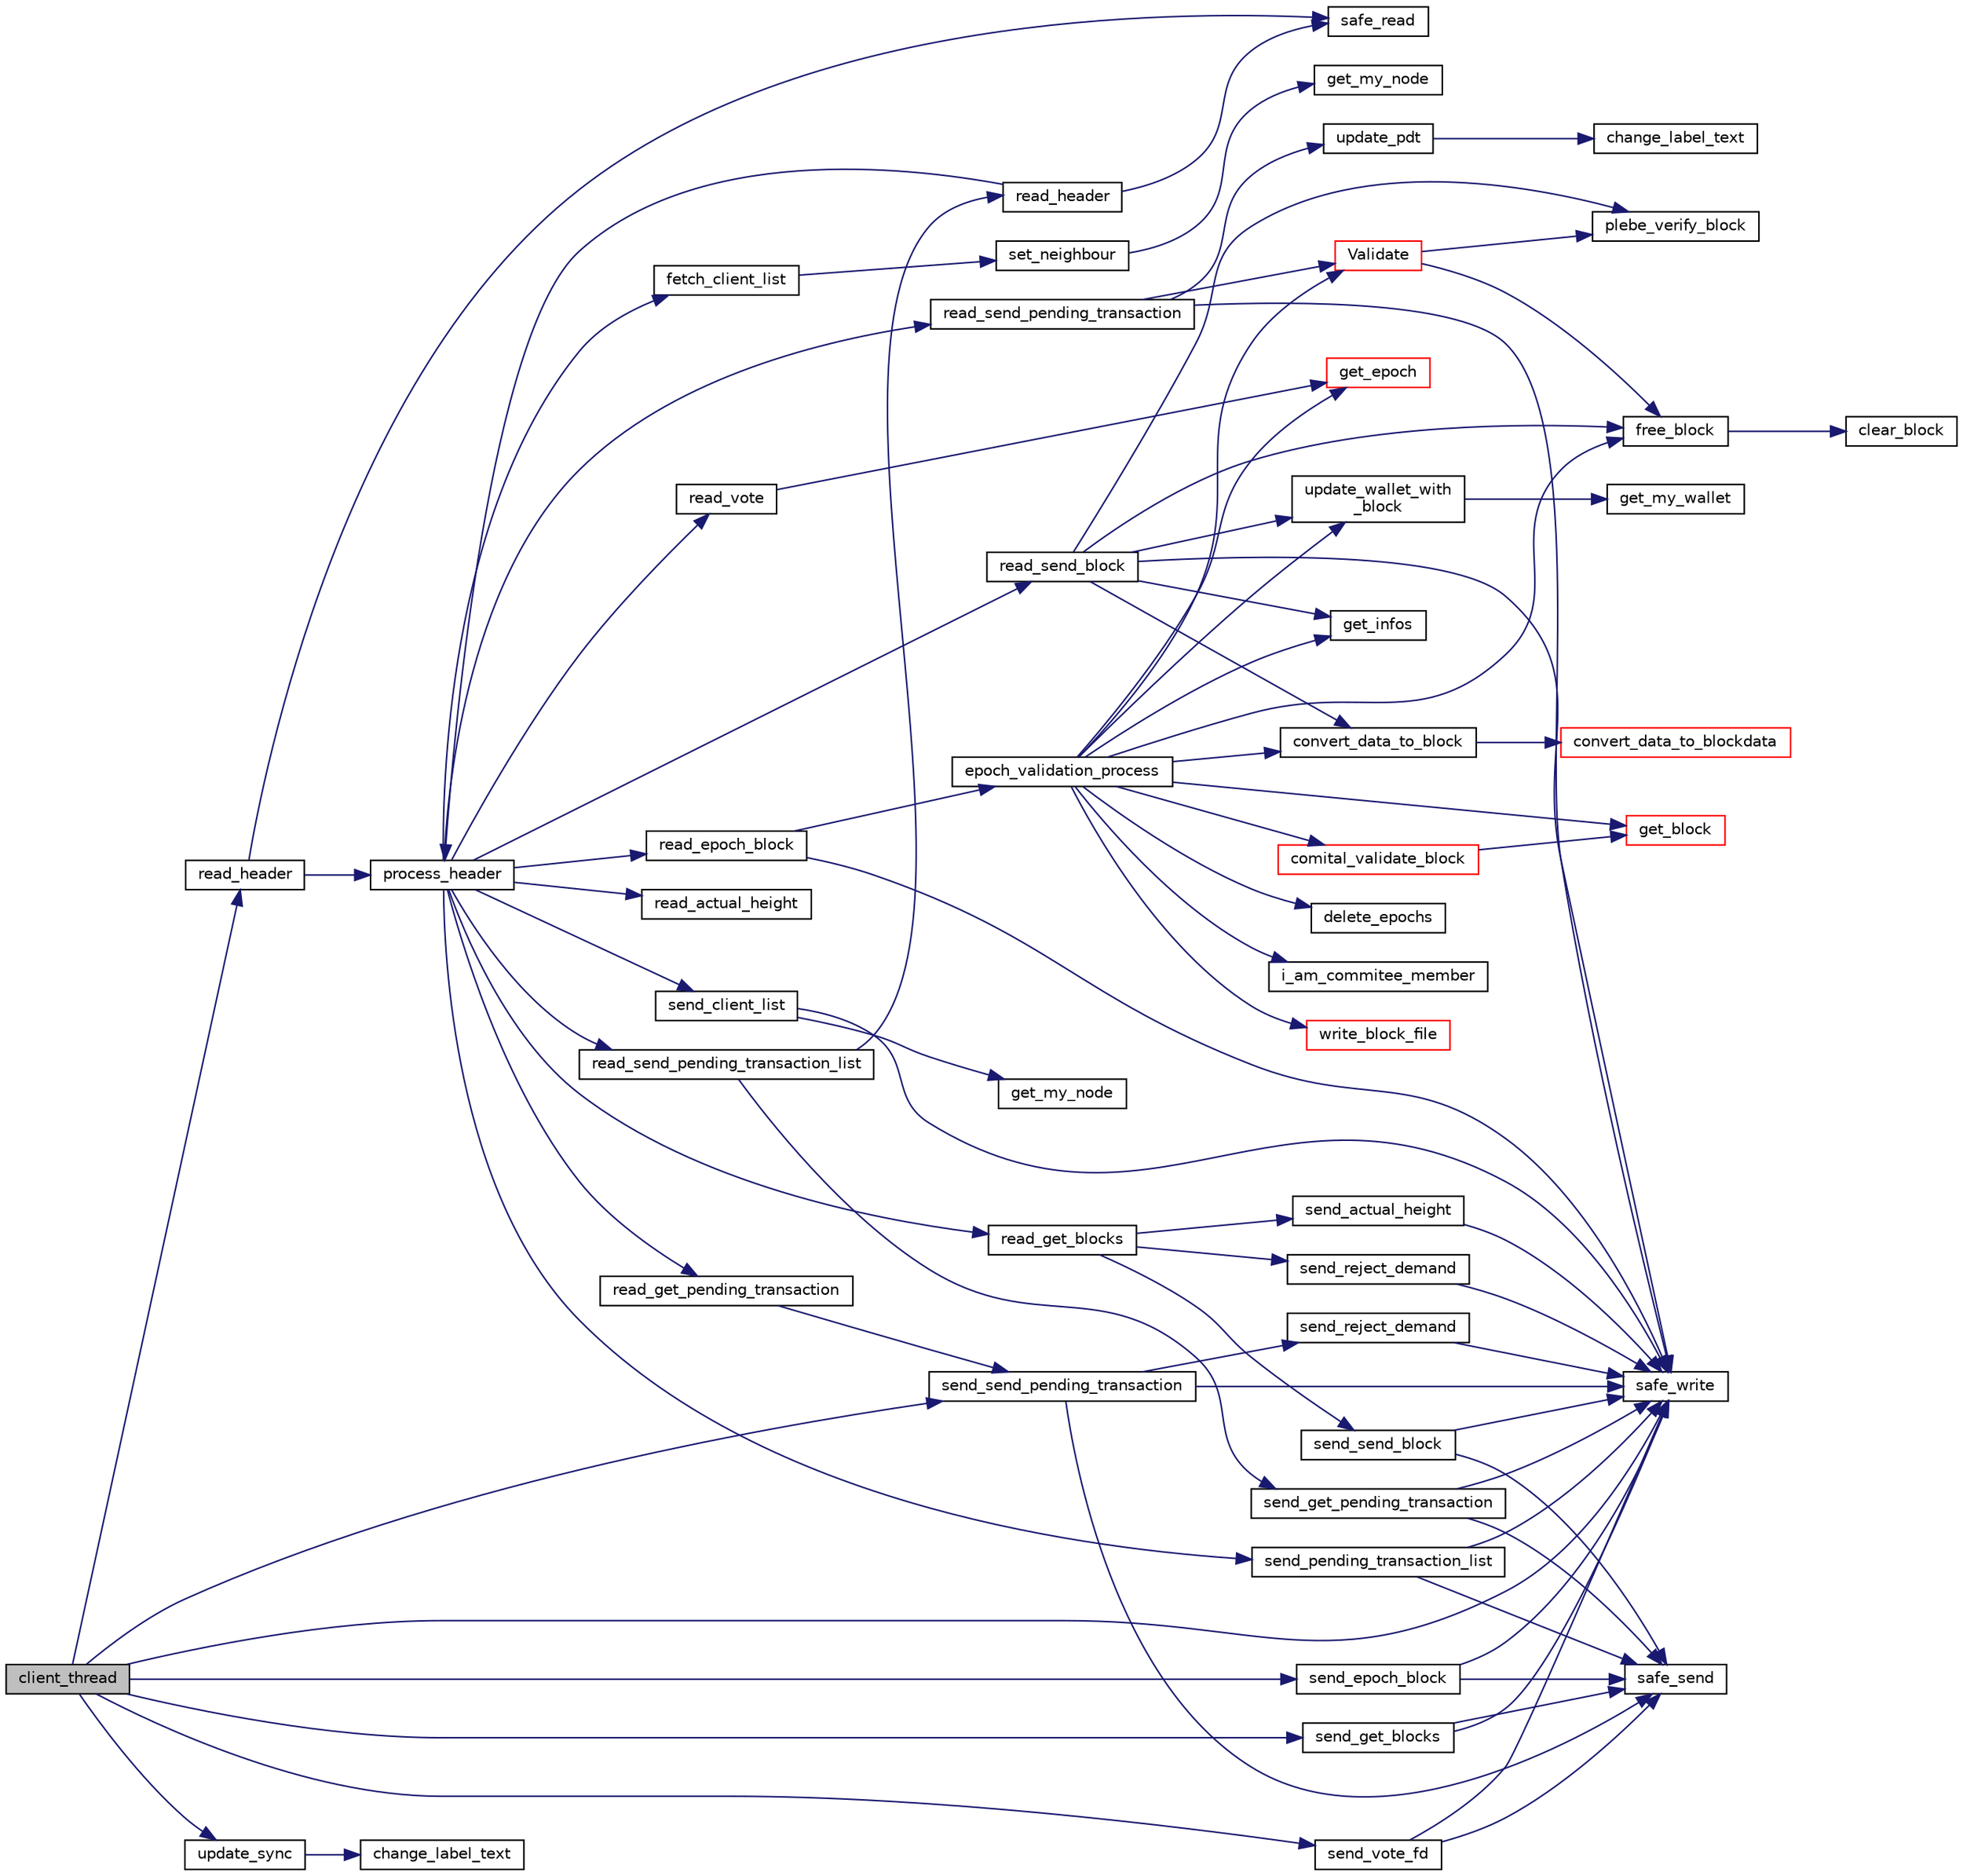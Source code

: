 digraph "client_thread"
{
 // LATEX_PDF_SIZE
  edge [fontname="Helvetica",fontsize="10",labelfontname="Helvetica",labelfontsize="10"];
  node [fontname="Helvetica",fontsize="10",shape=record];
  rankdir="LR";
  Node1 [label="client_thread",height=0.2,width=0.4,color="black", fillcolor="grey75", style="filled", fontcolor="black",tooltip=" "];
  Node1 -> Node2 [color="midnightblue",fontsize="10",style="solid",fontname="Helvetica"];
  Node2 [label="read_header",height=0.2,width=0.4,color="black", fillcolor="white", style="filled",URL="$get__data_8h.html#a1f63104d8a019196f59d848bacafcaf0",tooltip="Waits a header in 'sockfd', reads it and processes it."];
  Node2 -> Node3 [color="midnightblue",fontsize="10",style="solid",fontname="Helvetica"];
  Node3 [label="process_header",height=0.2,width=0.4,color="black", fillcolor="white", style="filled",URL="$get__data_8c.html#acf73eaf498a41a592973793346c358d7",tooltip=" "];
  Node3 -> Node4 [color="midnightblue",fontsize="10",style="solid",fontname="Helvetica"];
  Node4 [label="fetch_client_list",height=0.2,width=0.4,color="black", fillcolor="white", style="filled",URL="$get__data_8c.html#af1d5dee6718cc61cfb57a036be81dc14",tooltip="Merges my neighbours list with the one sent by 'neighbour_id'."];
  Node4 -> Node5 [color="midnightblue",fontsize="10",style="solid",fontname="Helvetica"];
  Node5 [label="set_neighbour",height=0.2,width=0.4,color="black", fillcolor="white", style="filled",URL="$network_2client_8h.html#a65f3df28a906d619b5f408a26aec7649",tooltip="Sets a neighbour in the client.neightbours section."];
  Node5 -> Node6 [color="midnightblue",fontsize="10",style="solid",fontname="Helvetica"];
  Node6 [label="get_my_node",height=0.2,width=0.4,color="black", fillcolor="white", style="filled",URL="$core_2network_2client_8c.html#a745cc052bf8990bd3189b857a1d29f40",tooltip="Get the my node object."];
  Node3 -> Node7 [color="midnightblue",fontsize="10",style="solid",fontname="Helvetica"];
  Node7 [label="read_actual_height",height=0.2,width=0.4,color="black", fillcolor="white", style="filled",URL="$get__data_8c.html#a3154f22c1670ffd8b602106da7292aa1",tooltip=" "];
  Node3 -> Node8 [color="midnightblue",fontsize="10",style="solid",fontname="Helvetica"];
  Node8 [label="read_epoch_block",height=0.2,width=0.4,color="black", fillcolor="white", style="filled",URL="$get__data_8c.html#a8989114706afc158ef465a1cba2de0dc",tooltip=" "];
  Node8 -> Node9 [color="midnightblue",fontsize="10",style="solid",fontname="Helvetica"];
  Node9 [label="epoch_validation_process",height=0.2,width=0.4,color="black", fillcolor="white", style="filled",URL="$get__data_8c.html#aa5eb9e1d62d1366fdebe19a5819d1bde",tooltip=" "];
  Node9 -> Node10 [color="midnightblue",fontsize="10",style="solid",fontname="Helvetica"];
  Node10 [label="comital_validate_block",height=0.2,width=0.4,color="red", fillcolor="white", style="filled",URL="$validation__engine_8h.html#a8a7c063b5d2f1c5e3e0527a5b133e6a2",tooltip=" "];
  Node10 -> Node11 [color="midnightblue",fontsize="10",style="solid",fontname="Helvetica"];
  Node11 [label="get_block",height=0.2,width=0.4,color="red", fillcolor="white", style="filled",URL="$block_8h.html#a32140266e4b385f64860944a5edd0153",tooltip="Get a block object."];
  Node9 -> Node22 [color="midnightblue",fontsize="10",style="solid",fontname="Helvetica"];
  Node22 [label="convert_data_to_block",height=0.2,width=0.4,color="black", fillcolor="white", style="filled",URL="$block_8h.html#ada1355f8610cc450d7c8f662dc6a7aef",tooltip=" "];
  Node22 -> Node13 [color="midnightblue",fontsize="10",style="solid",fontname="Helvetica"];
  Node13 [label="convert_data_to_blockdata",height=0.2,width=0.4,color="red", fillcolor="white", style="filled",URL="$block_8c.html#afcda50ce8deb3b381aeb5b88689f919f",tooltip=" "];
  Node9 -> Node23 [color="midnightblue",fontsize="10",style="solid",fontname="Helvetica"];
  Node23 [label="delete_epochs",height=0.2,width=0.4,color="black", fillcolor="white", style="filled",URL="$block_8h.html#a26d68c21f6e7bedeb73586554f4a9526",tooltip=" "];
  Node9 -> Node24 [color="midnightblue",fontsize="10",style="solid",fontname="Helvetica"];
  Node24 [label="free_block",height=0.2,width=0.4,color="black", fillcolor="white", style="filled",URL="$block_8h.html#a3eb417f7cce88e8ec69d6974cd25e49f",tooltip="Free a block struct."];
  Node24 -> Node25 [color="midnightblue",fontsize="10",style="solid",fontname="Helvetica"];
  Node25 [label="clear_block",height=0.2,width=0.4,color="black", fillcolor="white", style="filled",URL="$block_8c.html#a3beaf10afd57aec50225774ba2a21680",tooltip=" "];
  Node9 -> Node11 [color="midnightblue",fontsize="10",style="solid",fontname="Helvetica"];
  Node9 -> Node26 [color="midnightblue",fontsize="10",style="solid",fontname="Helvetica"];
  Node26 [label="get_epoch",height=0.2,width=0.4,color="red", fillcolor="white", style="filled",URL="$block_8h.html#ae323b374e9ca8c490d4f0b8ff04df0ba",tooltip=" "];
  Node9 -> Node27 [color="midnightblue",fontsize="10",style="solid",fontname="Helvetica"];
  Node27 [label="get_infos",height=0.2,width=0.4,color="black", fillcolor="white", style="filled",URL="$client_8h.html#a480459f3451fa57a66df548ca0b408e3",tooltip=" "];
  Node9 -> Node28 [color="midnightblue",fontsize="10",style="solid",fontname="Helvetica"];
  Node28 [label="i_am_commitee_member",height=0.2,width=0.4,color="black", fillcolor="white", style="filled",URL="$validators_8h.html#a45a8d2bd3e658918109e66d96c9055c4",tooltip="Check if the current user is a member of the next comitee."];
  Node9 -> Node29 [color="midnightblue",fontsize="10",style="solid",fontname="Helvetica"];
  Node29 [label="update_wallet_with\l_block",height=0.2,width=0.4,color="black", fillcolor="white", style="filled",URL="$block_8h.html#aa460be06109601a5626d1acb251e1602",tooltip=" "];
  Node29 -> Node20 [color="midnightblue",fontsize="10",style="solid",fontname="Helvetica"];
  Node20 [label="get_my_wallet",height=0.2,width=0.4,color="black", fillcolor="white", style="filled",URL="$wallet_8h.html#a993fb7ec0c86c7a2d8ff68363e9f5304",tooltip="Get my wallet object."];
  Node9 -> Node30 [color="midnightblue",fontsize="10",style="solid",fontname="Helvetica"];
  Node30 [label="Validate",height=0.2,width=0.4,color="red", fillcolor="white", style="filled",URL="$client_8h.html#a6a17e4539f5b0c67dbd36bae0c2c0c8a",tooltip=" "];
  Node30 -> Node24 [color="midnightblue",fontsize="10",style="solid",fontname="Helvetica"];
  Node30 -> Node52 [color="midnightblue",fontsize="10",style="solid",fontname="Helvetica"];
  Node52 [label="plebe_verify_block",height=0.2,width=0.4,color="black", fillcolor="white", style="filled",URL="$validation__engine_8h.html#aa566a0b7eb319d2489b8ac68c6e76824",tooltip=" "];
  Node9 -> Node47 [color="midnightblue",fontsize="10",style="solid",fontname="Helvetica"];
  Node47 [label="write_block_file",height=0.2,width=0.4,color="red", fillcolor="white", style="filled",URL="$block_8h.html#a31943025b7c5be568f87a90fcdcaf8c2",tooltip="Writes a block struct in a file."];
  Node8 -> Node54 [color="midnightblue",fontsize="10",style="solid",fontname="Helvetica"];
  Node54 [label="safe_write",height=0.2,width=0.4,color="black", fillcolor="white", style="filled",URL="$safe_8h.html#a405edff38f586c79822927a3b981e504",tooltip="Writes safely to a file descriptor."];
  Node3 -> Node55 [color="midnightblue",fontsize="10",style="solid",fontname="Helvetica"];
  Node55 [label="read_get_blocks",height=0.2,width=0.4,color="black", fillcolor="white", style="filled",URL="$get__data_8c.html#a631322afdbd098ac36cc0606bb6d0859",tooltip=" "];
  Node55 -> Node56 [color="midnightblue",fontsize="10",style="solid",fontname="Helvetica"];
  Node56 [label="send_actual_height",height=0.2,width=0.4,color="black", fillcolor="white", style="filled",URL="$send__data_8h.html#adb40f883657d52ed3ba313b116cab145",tooltip=" "];
  Node56 -> Node54 [color="midnightblue",fontsize="10",style="solid",fontname="Helvetica"];
  Node55 -> Node57 [color="midnightblue",fontsize="10",style="solid",fontname="Helvetica"];
  Node57 [label="send_reject_demand",height=0.2,width=0.4,color="black", fillcolor="white", style="filled",URL="$send__data_8h.html#aa8859ad379bea05c4aa49401434f643b",tooltip=" "];
  Node57 -> Node54 [color="midnightblue",fontsize="10",style="solid",fontname="Helvetica"];
  Node55 -> Node58 [color="midnightblue",fontsize="10",style="solid",fontname="Helvetica"];
  Node58 [label="send_send_block",height=0.2,width=0.4,color="black", fillcolor="white", style="filled",URL="$send__data_8h.html#a531773aa2b9ab63b3bec76fd51600ae8",tooltip=" "];
  Node58 -> Node59 [color="midnightblue",fontsize="10",style="solid",fontname="Helvetica"];
  Node59 [label="safe_send",height=0.2,width=0.4,color="black", fillcolor="white", style="filled",URL="$safe_8h.html#aeb28bdb1609a5e208b7840b471413e81",tooltip="Send safely to a file descriptor."];
  Node58 -> Node54 [color="midnightblue",fontsize="10",style="solid",fontname="Helvetica"];
  Node3 -> Node60 [color="midnightblue",fontsize="10",style="solid",fontname="Helvetica"];
  Node60 [label="read_get_pending_transaction",height=0.2,width=0.4,color="black", fillcolor="white", style="filled",URL="$get__data_8c.html#a9b04d0ec3f9553f80d32214a0f3722a0",tooltip=" "];
  Node60 -> Node61 [color="midnightblue",fontsize="10",style="solid",fontname="Helvetica"];
  Node61 [label="send_send_pending_transaction",height=0.2,width=0.4,color="black", fillcolor="white", style="filled",URL="$send__data_8h.html#a44568bf063db6d1080211c0b9600f96f",tooltip=" "];
  Node61 -> Node59 [color="midnightblue",fontsize="10",style="solid",fontname="Helvetica"];
  Node61 -> Node54 [color="midnightblue",fontsize="10",style="solid",fontname="Helvetica"];
  Node61 -> Node62 [color="midnightblue",fontsize="10",style="solid",fontname="Helvetica"];
  Node62 [label="send_reject_demand",height=0.2,width=0.4,color="black", fillcolor="white", style="filled",URL="$send__data_8c.html#aa8859ad379bea05c4aa49401434f643b",tooltip=" "];
  Node62 -> Node54 [color="midnightblue",fontsize="10",style="solid",fontname="Helvetica"];
  Node3 -> Node63 [color="midnightblue",fontsize="10",style="solid",fontname="Helvetica"];
  Node63 [label="read_send_block",height=0.2,width=0.4,color="black", fillcolor="white", style="filled",URL="$get__data_8c.html#a303e1f807716bb24a8ea182c2ef15bdf",tooltip=" "];
  Node63 -> Node22 [color="midnightblue",fontsize="10",style="solid",fontname="Helvetica"];
  Node63 -> Node24 [color="midnightblue",fontsize="10",style="solid",fontname="Helvetica"];
  Node63 -> Node27 [color="midnightblue",fontsize="10",style="solid",fontname="Helvetica"];
  Node63 -> Node52 [color="midnightblue",fontsize="10",style="solid",fontname="Helvetica"];
  Node63 -> Node54 [color="midnightblue",fontsize="10",style="solid",fontname="Helvetica"];
  Node63 -> Node29 [color="midnightblue",fontsize="10",style="solid",fontname="Helvetica"];
  Node3 -> Node64 [color="midnightblue",fontsize="10",style="solid",fontname="Helvetica"];
  Node64 [label="read_send_pending_transaction",height=0.2,width=0.4,color="black", fillcolor="white", style="filled",URL="$get__data_8c.html#ae72cba3b0c10b02c73fb58f40c4bc341",tooltip=" "];
  Node64 -> Node54 [color="midnightblue",fontsize="10",style="solid",fontname="Helvetica"];
  Node64 -> Node65 [color="midnightblue",fontsize="10",style="solid",fontname="Helvetica"];
  Node65 [label="update_pdt",height=0.2,width=0.4,color="black", fillcolor="white", style="filled",URL="$client_8h.html#a35c808540bae041c9d4f83012c639426",tooltip=" "];
  Node65 -> Node66 [color="midnightblue",fontsize="10",style="solid",fontname="Helvetica"];
  Node66 [label="change_label_text",height=0.2,width=0.4,color="black", fillcolor="white", style="filled",URL="$labels_8h.html#ae4c608b5626430bac55322e32309bf8f",tooltip=" "];
  Node64 -> Node30 [color="midnightblue",fontsize="10",style="solid",fontname="Helvetica"];
  Node3 -> Node67 [color="midnightblue",fontsize="10",style="solid",fontname="Helvetica"];
  Node67 [label="read_send_pending_transaction_list",height=0.2,width=0.4,color="black", fillcolor="white", style="filled",URL="$get__data_8c.html#a510587b3efb5dbf21a2c873ada26881a",tooltip=" "];
  Node67 -> Node68 [color="midnightblue",fontsize="10",style="solid",fontname="Helvetica"];
  Node68 [label="read_header",height=0.2,width=0.4,color="black", fillcolor="white", style="filled",URL="$get__data_8c.html#a1f63104d8a019196f59d848bacafcaf0",tooltip="Waits a header in 'sockfd', reads it and processes it."];
  Node68 -> Node3 [color="midnightblue",fontsize="10",style="solid",fontname="Helvetica"];
  Node68 -> Node69 [color="midnightblue",fontsize="10",style="solid",fontname="Helvetica"];
  Node69 [label="safe_read",height=0.2,width=0.4,color="black", fillcolor="white", style="filled",URL="$safe_8h.html#a5cdb8f1fd0a2b177164e88074639a648",tooltip="Reads safely in a file descriptor until '\\r\\n\\r\\n'."];
  Node67 -> Node70 [color="midnightblue",fontsize="10",style="solid",fontname="Helvetica"];
  Node70 [label="send_get_pending_transaction",height=0.2,width=0.4,color="black", fillcolor="white", style="filled",URL="$send__data_8h.html#a98ff5bedd4800a58f44fd6fa16ebd1a5",tooltip=" "];
  Node70 -> Node59 [color="midnightblue",fontsize="10",style="solid",fontname="Helvetica"];
  Node70 -> Node54 [color="midnightblue",fontsize="10",style="solid",fontname="Helvetica"];
  Node3 -> Node71 [color="midnightblue",fontsize="10",style="solid",fontname="Helvetica"];
  Node71 [label="read_vote",height=0.2,width=0.4,color="black", fillcolor="white", style="filled",URL="$get__data_8c.html#a5737d80f9ea3cff0c0605601c9fb6513",tooltip=" "];
  Node71 -> Node26 [color="midnightblue",fontsize="10",style="solid",fontname="Helvetica"];
  Node3 -> Node72 [color="midnightblue",fontsize="10",style="solid",fontname="Helvetica"];
  Node72 [label="send_client_list",height=0.2,width=0.4,color="black", fillcolor="white", style="filled",URL="$send__data_8h.html#ad9194d475483d8bcc59cc5e1de6fbc0a",tooltip="Sends my client list to a node via 'sockfd'."];
  Node72 -> Node73 [color="midnightblue",fontsize="10",style="solid",fontname="Helvetica"];
  Node73 [label="get_my_node",height=0.2,width=0.4,color="black", fillcolor="white", style="filled",URL="$network_2client_8h.html#a745cc052bf8990bd3189b857a1d29f40",tooltip="Get the my node object."];
  Node72 -> Node54 [color="midnightblue",fontsize="10",style="solid",fontname="Helvetica"];
  Node3 -> Node74 [color="midnightblue",fontsize="10",style="solid",fontname="Helvetica"];
  Node74 [label="send_pending_transaction_list",height=0.2,width=0.4,color="black", fillcolor="white", style="filled",URL="$send__data_8h.html#a456da43b803dd9e6d7dc17b8b3881c1a",tooltip=" "];
  Node74 -> Node59 [color="midnightblue",fontsize="10",style="solid",fontname="Helvetica"];
  Node74 -> Node54 [color="midnightblue",fontsize="10",style="solid",fontname="Helvetica"];
  Node2 -> Node69 [color="midnightblue",fontsize="10",style="solid",fontname="Helvetica"];
  Node1 -> Node54 [color="midnightblue",fontsize="10",style="solid",fontname="Helvetica"];
  Node1 -> Node75 [color="midnightblue",fontsize="10",style="solid",fontname="Helvetica"];
  Node75 [label="send_epoch_block",height=0.2,width=0.4,color="black", fillcolor="white", style="filled",URL="$send__data_8h.html#aa071fb878bcd5651f272fb06d5e30703",tooltip=" "];
  Node75 -> Node59 [color="midnightblue",fontsize="10",style="solid",fontname="Helvetica"];
  Node75 -> Node54 [color="midnightblue",fontsize="10",style="solid",fontname="Helvetica"];
  Node1 -> Node76 [color="midnightblue",fontsize="10",style="solid",fontname="Helvetica"];
  Node76 [label="send_get_blocks",height=0.2,width=0.4,color="black", fillcolor="white", style="filled",URL="$send__data_8h.html#a51882be5abfcbec43cd4172fecc4ccce",tooltip="Sends get blocks."];
  Node76 -> Node59 [color="midnightblue",fontsize="10",style="solid",fontname="Helvetica"];
  Node76 -> Node54 [color="midnightblue",fontsize="10",style="solid",fontname="Helvetica"];
  Node1 -> Node61 [color="midnightblue",fontsize="10",style="solid",fontname="Helvetica"];
  Node1 -> Node77 [color="midnightblue",fontsize="10",style="solid",fontname="Helvetica"];
  Node77 [label="send_vote_fd",height=0.2,width=0.4,color="black", fillcolor="white", style="filled",URL="$send__data_8h.html#a39e8a998b5ca364579e286a92daa92c0",tooltip=" "];
  Node77 -> Node59 [color="midnightblue",fontsize="10",style="solid",fontname="Helvetica"];
  Node77 -> Node54 [color="midnightblue",fontsize="10",style="solid",fontname="Helvetica"];
  Node1 -> Node78 [color="midnightblue",fontsize="10",style="solid",fontname="Helvetica"];
  Node78 [label="update_sync",height=0.2,width=0.4,color="black", fillcolor="white", style="filled",URL="$ui_8h.html#aa390af6abf83347d6b141cee7b7dde29",tooltip=" "];
  Node78 -> Node79 [color="midnightblue",fontsize="10",style="solid",fontname="Helvetica"];
  Node79 [label="change_label_text",height=0.2,width=0.4,color="black", fillcolor="white", style="filled",URL="$ui_8c.html#ae4c608b5626430bac55322e32309bf8f",tooltip=" "];
}
